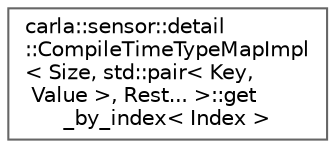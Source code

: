 digraph "类继承关系图"
{
 // INTERACTIVE_SVG=YES
 // LATEX_PDF_SIZE
  bgcolor="transparent";
  edge [fontname=Helvetica,fontsize=10,labelfontname=Helvetica,labelfontsize=10];
  node [fontname=Helvetica,fontsize=10,shape=box,height=0.2,width=0.4];
  rankdir="LR";
  Node0 [id="Node000000",label="carla::sensor::detail\l::CompileTimeTypeMapImpl\l\< Size, std::pair\< Key,\l Value \>, Rest... \>::get\l_by_index\< Index \>",height=0.2,width=0.4,color="grey40", fillcolor="white", style="filled",URL="$df/d11/structcarla_1_1sensor_1_1detail_1_1CompileTimeTypeMapImpl_3_01Size_00_01std_1_1pair_3_01Key_00_0d8cd8a8f77f6d6bbf8d732b9dd6f45f0.html",tooltip=" "];
}
